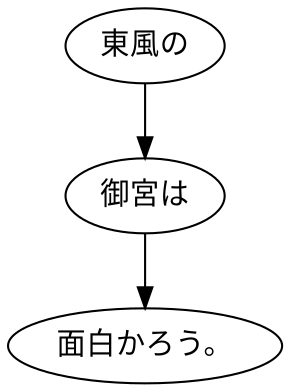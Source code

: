 digraph graph1028 {
	node0 [label="東風の"];
	node1 [label="御宮は"];
	node2 [label="面白かろう。"];
	node0 -> node1;
	node1 -> node2;
}
